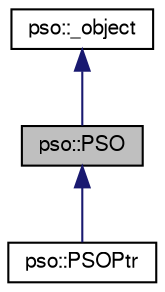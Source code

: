 digraph G
{
  bgcolor="transparent";
  edge [fontname="FreeSans",fontsize=10,labelfontname="FreeSans",labelfontsize=10];
  node [fontname="FreeSans",fontsize=10,shape=record];
  Node1 [label="pso::PSO",height=0.2,width=0.4,color="black", fillcolor="grey75", style="filled" fontcolor="black"];
  Node2 -> Node1 [dir=back,color="midnightblue",fontsize=10,style="solid"];
  Node2 [label="pso::_object",height=0.2,width=0.4,color="black",URL="$classpso_1_1__object.html"];
  Node1 -> Node3 [dir=back,color="midnightblue",fontsize=10,style="solid"];
  Node3 [label="pso::PSOPtr",height=0.2,width=0.4,color="black",URL="$classpso_1_1PSOPtr.html"];
}
